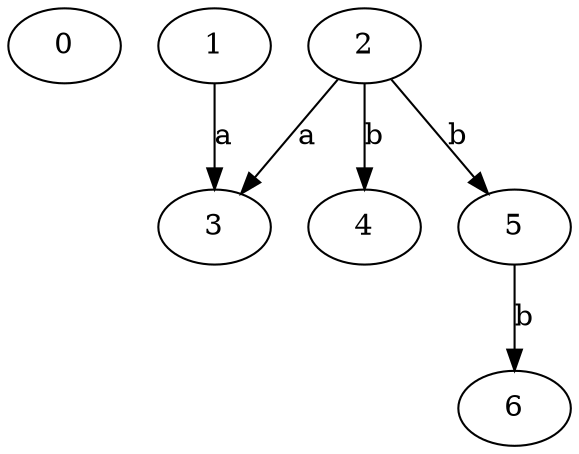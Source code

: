 strict digraph  {
0;
1;
2;
3;
4;
5;
6;
1 -> 3  [label=a];
2 -> 3  [label=a];
2 -> 4  [label=b];
2 -> 5  [label=b];
5 -> 6  [label=b];
}
